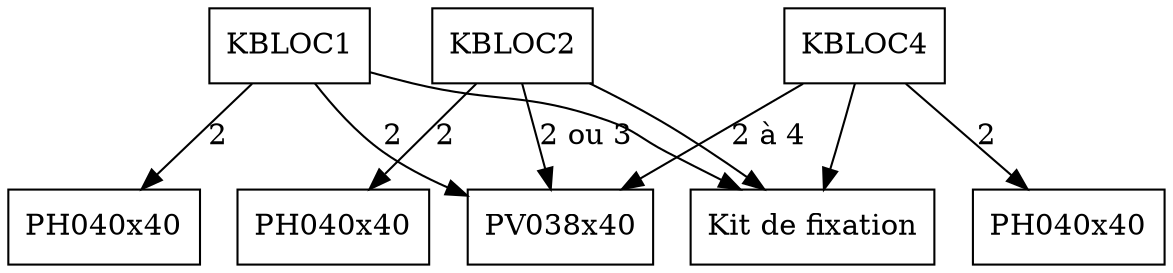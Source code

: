 digraph
{
// Noeuds --------------------------------------------------
	node[shape=box]

	// Produits finis
	blocX1 [label="KBLOC1"]
	blocX2 [label="KBLOC2"]
	blocX4 [label="KBLOC4"]

	// Planches
	plancheT3 [label="PH040x40"]
	plancheT2 [label="PH040x40"]
	plancheT1 [label="PH040x40"]
	plancheT0 [label="PV038x40"]

	// Fixations
	kitFixations [label="Kit de fixation"]

// Arcs --------------------------------------------------
	blocX1 -> plancheT0 [label="2"]
	blocX1 -> plancheT1 [label="2"]
	blocX1 -> kitFixations

	blocX2 -> plancheT0 [label="2 ou 3"]
	blocX2 -> plancheT2 [label="2"]
	blocX2 -> kitFixations

	blocX4 -> plancheT0 [label="2 à 4"]
	blocX4 -> plancheT3 [label="2"]
	blocX4 -> kitFixations
}
